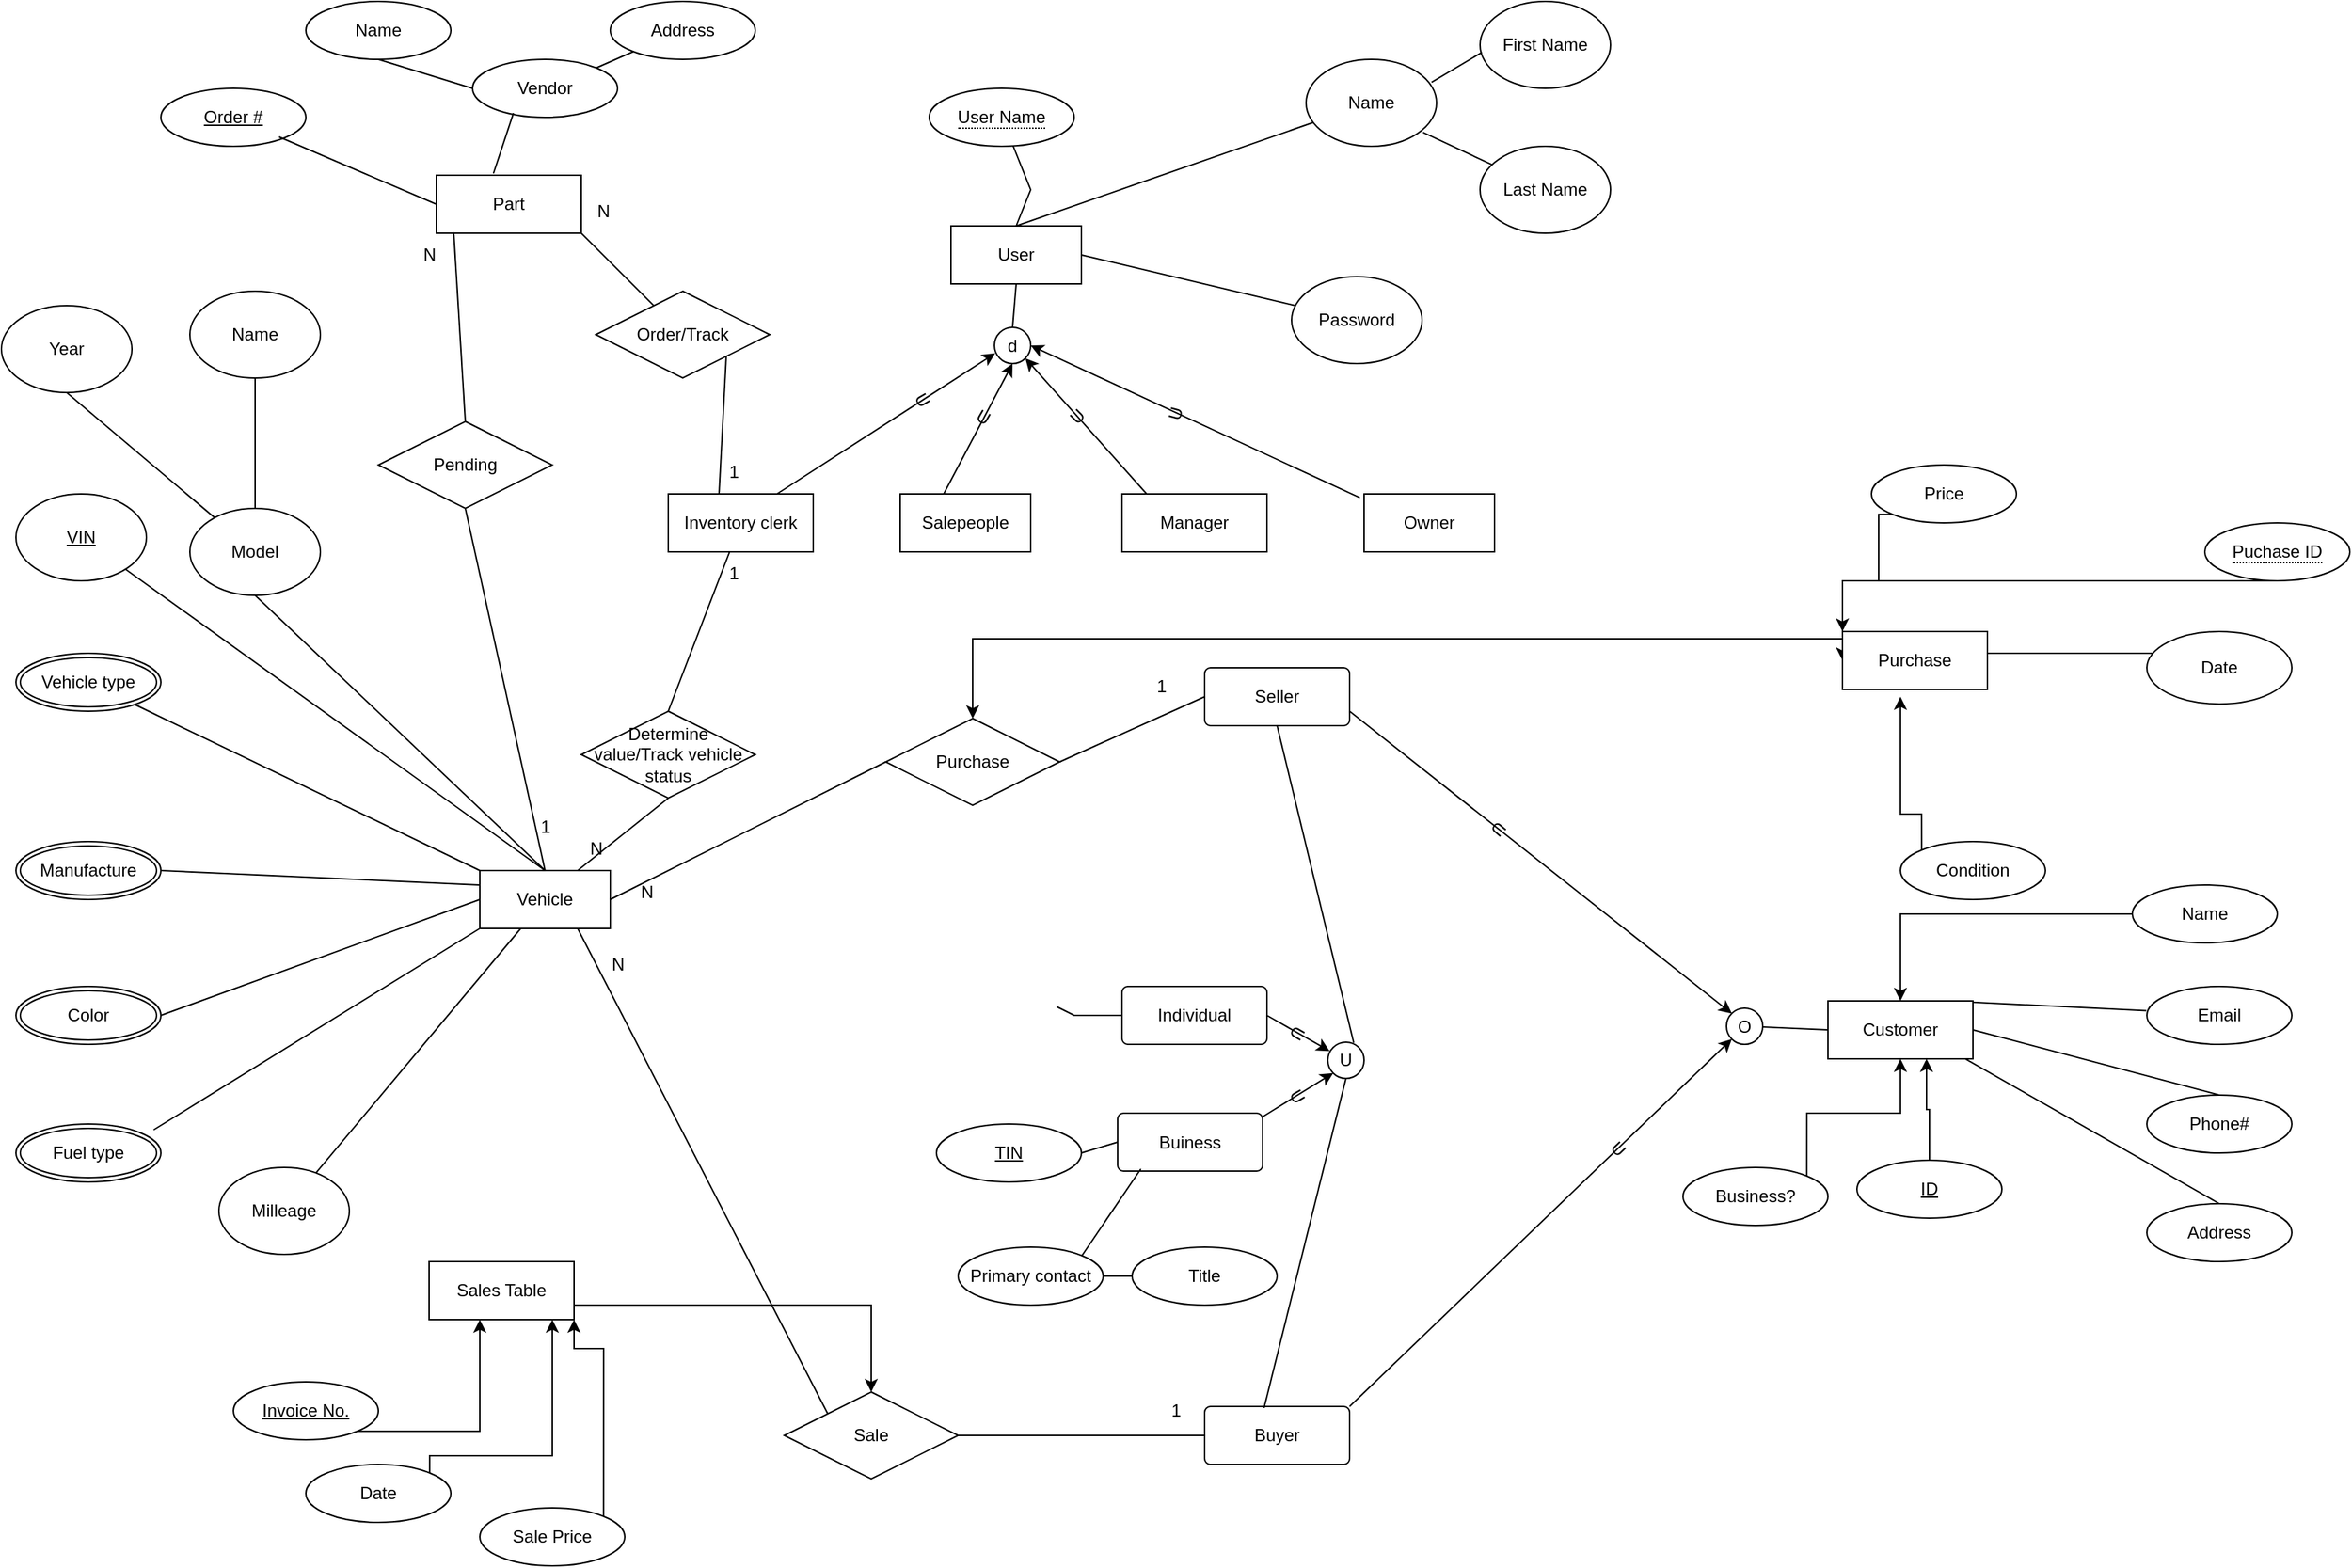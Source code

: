 <mxfile version="21.7.4" type="github">
  <diagram id="R2lEEEUBdFMjLlhIrx00" name="Page-1">
    <mxGraphModel dx="1747" dy="1253" grid="1" gridSize="10" guides="1" tooltips="1" connect="1" arrows="1" fold="1" page="1" pageScale="1" pageWidth="1700" pageHeight="1100" math="0" shadow="0" extFonts="Permanent Marker^https://fonts.googleapis.com/css?family=Permanent+Marker">
      <root>
        <mxCell id="0" />
        <mxCell id="1" parent="0" />
        <mxCell id="HzuES46PHGPT3fyTjoQ7-1" value="&lt;font style=&quot;font-size: 12px;&quot;&gt;User&lt;/font&gt;" style="rounded=0;whiteSpace=wrap;html=1;" parent="1" vertex="1">
          <mxGeometry x="655" y="165" width="90" height="40" as="geometry" />
        </mxCell>
        <mxCell id="HzuES46PHGPT3fyTjoQ7-4" value="" style="endArrow=none;html=1;rounded=0;entryX=0.5;entryY=0;entryDx=0;entryDy=0;exitX=0.072;exitY=0.717;exitDx=0;exitDy=0;exitPerimeter=0;" parent="1" source="HzuES46PHGPT3fyTjoQ7-5" target="HzuES46PHGPT3fyTjoQ7-1" edge="1">
          <mxGeometry width="50" height="50" relative="1" as="geometry">
            <mxPoint x="910" y="110" as="sourcePoint" />
            <mxPoint x="710" y="260" as="targetPoint" />
          </mxGeometry>
        </mxCell>
        <mxCell id="HzuES46PHGPT3fyTjoQ7-5" value="&lt;font style=&quot;font-size: 12px;&quot;&gt;Name&lt;/font&gt;" style="ellipse;whiteSpace=wrap;html=1;" parent="1" vertex="1">
          <mxGeometry x="900" y="50" width="90" height="60" as="geometry" />
        </mxCell>
        <mxCell id="HzuES46PHGPT3fyTjoQ7-6" value="&lt;font style=&quot;font-size: 12px;&quot;&gt;First Name&lt;/font&gt;" style="ellipse;whiteSpace=wrap;html=1;" parent="1" vertex="1">
          <mxGeometry x="1020" y="10" width="90" height="60" as="geometry" />
        </mxCell>
        <mxCell id="HzuES46PHGPT3fyTjoQ7-7" value="&lt;font style=&quot;font-size: 12px;&quot;&gt;Last Name&lt;/font&gt;" style="ellipse;whiteSpace=wrap;html=1;" parent="1" vertex="1">
          <mxGeometry x="1020" y="110" width="90" height="60" as="geometry" />
        </mxCell>
        <mxCell id="HzuES46PHGPT3fyTjoQ7-10" value="" style="endArrow=none;html=1;rounded=0;entryX=0.014;entryY=0.586;entryDx=0;entryDy=0;entryPerimeter=0;exitX=0.962;exitY=0.263;exitDx=0;exitDy=0;exitPerimeter=0;" parent="1" source="HzuES46PHGPT3fyTjoQ7-5" target="HzuES46PHGPT3fyTjoQ7-6" edge="1">
          <mxGeometry width="50" height="50" relative="1" as="geometry">
            <mxPoint x="770" y="180" as="sourcePoint" />
            <mxPoint x="820" y="130" as="targetPoint" />
          </mxGeometry>
        </mxCell>
        <mxCell id="HzuES46PHGPT3fyTjoQ7-11" value="" style="endArrow=none;html=1;rounded=0;exitX=0.897;exitY=0.841;exitDx=0;exitDy=0;exitPerimeter=0;" parent="1" source="HzuES46PHGPT3fyTjoQ7-5" target="HzuES46PHGPT3fyTjoQ7-7" edge="1">
          <mxGeometry width="50" height="50" relative="1" as="geometry">
            <mxPoint x="997" y="76" as="sourcePoint" />
            <mxPoint x="1031" y="55" as="targetPoint" />
          </mxGeometry>
        </mxCell>
        <mxCell id="HzuES46PHGPT3fyTjoQ7-13" value="" style="endArrow=none;html=1;rounded=0;exitX=0.5;exitY=0;exitDx=0;exitDy=0;" parent="1" source="HzuES46PHGPT3fyTjoQ7-1" target="v-jlXUlKIIyLzTd_wpWI-10" edge="1">
          <mxGeometry width="50" height="50" relative="1" as="geometry">
            <mxPoint x="630.5" y="45" as="sourcePoint" />
            <mxPoint x="709.285" y="114.798" as="targetPoint" />
            <Array as="points">
              <mxPoint x="710" y="140" />
            </Array>
          </mxGeometry>
        </mxCell>
        <mxCell id="HzuES46PHGPT3fyTjoQ7-14" value="&lt;font style=&quot;font-size: 12px;&quot;&gt;Password&lt;/font&gt;" style="ellipse;whiteSpace=wrap;html=1;" parent="1" vertex="1">
          <mxGeometry x="890" y="200" width="90" height="60" as="geometry" />
        </mxCell>
        <mxCell id="HzuES46PHGPT3fyTjoQ7-15" value="" style="endArrow=none;html=1;rounded=0;exitX=1;exitY=0.5;exitDx=0;exitDy=0;" parent="1" source="HzuES46PHGPT3fyTjoQ7-1" target="HzuES46PHGPT3fyTjoQ7-14" edge="1">
          <mxGeometry width="50" height="50" relative="1" as="geometry">
            <mxPoint x="740" y="220" as="sourcePoint" />
            <mxPoint x="790" y="175" as="targetPoint" />
          </mxGeometry>
        </mxCell>
        <mxCell id="HzuES46PHGPT3fyTjoQ7-22" value="&lt;font style=&quot;font-size: 12px;&quot;&gt;Salepeople&lt;/font&gt;" style="rounded=0;whiteSpace=wrap;html=1;" parent="1" vertex="1">
          <mxGeometry x="620" y="350" width="90" height="40" as="geometry" />
        </mxCell>
        <mxCell id="HzuES46PHGPT3fyTjoQ7-23" value="Inventory clerk" style="whiteSpace=wrap;html=1;align=center;" parent="1" vertex="1">
          <mxGeometry x="460" y="350" width="100" height="40" as="geometry" />
        </mxCell>
        <mxCell id="HzuES46PHGPT3fyTjoQ7-30" value="U" style="text;html=1;align=center;verticalAlign=middle;resizable=0;points=[];autosize=1;strokeColor=none;fillColor=none;rotation=60;" parent="1" vertex="1">
          <mxGeometry x="620" y="270" width="30" height="30" as="geometry" />
        </mxCell>
        <mxCell id="HzuES46PHGPT3fyTjoQ7-34" value="&lt;font style=&quot;font-size: 12px;&quot;&gt;Owner&lt;/font&gt;" style="rounded=0;whiteSpace=wrap;html=1;" parent="1" vertex="1">
          <mxGeometry x="940" y="350" width="90" height="40" as="geometry" />
        </mxCell>
        <mxCell id="HzuES46PHGPT3fyTjoQ7-35" value="Manager" style="whiteSpace=wrap;html=1;align=center;" parent="1" vertex="1">
          <mxGeometry x="773" y="350" width="100" height="40" as="geometry" />
        </mxCell>
        <mxCell id="HzuES46PHGPT3fyTjoQ7-36" value="U" style="text;html=1;align=center;verticalAlign=middle;resizable=0;points=[];autosize=1;strokeColor=none;fillColor=none;rotation=-45;" parent="1" vertex="1">
          <mxGeometry x="727" y="282" width="30" height="30" as="geometry" />
        </mxCell>
        <mxCell id="HzuES46PHGPT3fyTjoQ7-40" value="U" style="text;html=1;align=center;verticalAlign=middle;resizable=0;points=[];autosize=1;strokeColor=none;fillColor=none;rotation=30;" parent="1" vertex="1">
          <mxGeometry x="662" y="282" width="30" height="30" as="geometry" />
        </mxCell>
        <mxCell id="HzuES46PHGPT3fyTjoQ7-41" value="U" style="text;html=1;align=center;verticalAlign=middle;resizable=0;points=[];autosize=1;strokeColor=none;fillColor=none;rotation=-75;" parent="1" vertex="1">
          <mxGeometry x="795" y="280" width="30" height="30" as="geometry" />
        </mxCell>
        <mxCell id="HzuES46PHGPT3fyTjoQ7-46" value="&lt;font style=&quot;font-size: 12px;&quot;&gt;Vehicle&lt;/font&gt;" style="rounded=0;whiteSpace=wrap;html=1;" parent="1" vertex="1">
          <mxGeometry x="330" y="610" width="90" height="40" as="geometry" />
        </mxCell>
        <mxCell id="HzuES46PHGPT3fyTjoQ7-47" value="" style="endArrow=none;html=1;rounded=0;entryX=0.5;entryY=0;entryDx=0;entryDy=0;exitX=0.5;exitY=1;exitDx=0;exitDy=0;" parent="1" source="HzuES46PHGPT3fyTjoQ7-48" target="HzuES46PHGPT3fyTjoQ7-46" edge="1">
          <mxGeometry width="50" height="50" relative="1" as="geometry">
            <mxPoint x="440" y="560" as="sourcePoint" />
            <mxPoint x="240" y="710" as="targetPoint" />
          </mxGeometry>
        </mxCell>
        <mxCell id="HzuES46PHGPT3fyTjoQ7-48" value="&lt;font style=&quot;font-size: 12px;&quot;&gt;Model&lt;/font&gt;" style="ellipse;whiteSpace=wrap;html=1;" parent="1" vertex="1">
          <mxGeometry x="130" y="360" width="90" height="60" as="geometry" />
        </mxCell>
        <mxCell id="HzuES46PHGPT3fyTjoQ7-49" value="Year" style="ellipse;whiteSpace=wrap;html=1;" parent="1" vertex="1">
          <mxGeometry y="220" width="90" height="60" as="geometry" />
        </mxCell>
        <mxCell id="HzuES46PHGPT3fyTjoQ7-50" value="Name" style="ellipse;whiteSpace=wrap;html=1;" parent="1" vertex="1">
          <mxGeometry x="130" y="210" width="90" height="60" as="geometry" />
        </mxCell>
        <mxCell id="HzuES46PHGPT3fyTjoQ7-51" value="" style="endArrow=none;html=1;rounded=0;entryX=0.5;entryY=1;entryDx=0;entryDy=0;" parent="1" source="HzuES46PHGPT3fyTjoQ7-48" target="HzuES46PHGPT3fyTjoQ7-49" edge="1">
          <mxGeometry width="50" height="50" relative="1" as="geometry">
            <mxPoint x="300" y="630" as="sourcePoint" />
            <mxPoint x="350" y="580" as="targetPoint" />
          </mxGeometry>
        </mxCell>
        <mxCell id="HzuES46PHGPT3fyTjoQ7-52" value="" style="endArrow=none;html=1;rounded=0;exitX=0.5;exitY=0;exitDx=0;exitDy=0;" parent="1" source="HzuES46PHGPT3fyTjoQ7-48" target="HzuES46PHGPT3fyTjoQ7-50" edge="1">
          <mxGeometry width="50" height="50" relative="1" as="geometry">
            <mxPoint x="527" y="526" as="sourcePoint" />
            <mxPoint x="561" y="505" as="targetPoint" />
          </mxGeometry>
        </mxCell>
        <mxCell id="HzuES46PHGPT3fyTjoQ7-53" value="&lt;font style=&quot;font-size: 12px;&quot;&gt;&lt;u style=&quot;&quot;&gt;VIN&lt;/u&gt;&lt;/font&gt;" style="ellipse;whiteSpace=wrap;html=1;" parent="1" vertex="1">
          <mxGeometry x="10" y="350" width="90" height="60" as="geometry" />
        </mxCell>
        <mxCell id="HzuES46PHGPT3fyTjoQ7-54" value="" style="endArrow=none;html=1;rounded=0;exitX=0.5;exitY=0;exitDx=0;exitDy=0;" parent="1" source="HzuES46PHGPT3fyTjoQ7-46" target="HzuES46PHGPT3fyTjoQ7-53" edge="1">
          <mxGeometry width="50" height="50" relative="1" as="geometry">
            <mxPoint x="160.5" y="495" as="sourcePoint" />
            <mxPoint x="210.5" y="450" as="targetPoint" />
          </mxGeometry>
        </mxCell>
        <mxCell id="HzuES46PHGPT3fyTjoQ7-55" value="Milleage" style="ellipse;whiteSpace=wrap;html=1;" parent="1" vertex="1">
          <mxGeometry x="150" y="815" width="90" height="60" as="geometry" />
        </mxCell>
        <mxCell id="HzuES46PHGPT3fyTjoQ7-56" value="" style="endArrow=none;html=1;rounded=0;" parent="1" source="HzuES46PHGPT3fyTjoQ7-46" target="HzuES46PHGPT3fyTjoQ7-55" edge="1">
          <mxGeometry width="50" height="50" relative="1" as="geometry">
            <mxPoint x="270" y="670" as="sourcePoint" />
            <mxPoint x="320" y="625" as="targetPoint" />
          </mxGeometry>
        </mxCell>
        <mxCell id="HzuES46PHGPT3fyTjoQ7-94" value="Vehicle type" style="ellipse;shape=doubleEllipse;margin=3;whiteSpace=wrap;html=1;align=center;" parent="1" vertex="1">
          <mxGeometry x="10" y="460" width="100" height="40" as="geometry" />
        </mxCell>
        <mxCell id="HzuES46PHGPT3fyTjoQ7-95" value="" style="endArrow=none;html=1;rounded=0;exitX=0;exitY=0;exitDx=0;exitDy=0;" parent="1" source="HzuES46PHGPT3fyTjoQ7-46" target="HzuES46PHGPT3fyTjoQ7-94" edge="1">
          <mxGeometry width="50" height="50" relative="1" as="geometry">
            <mxPoint x="160" y="560" as="sourcePoint" />
            <mxPoint x="210" y="510" as="targetPoint" />
          </mxGeometry>
        </mxCell>
        <mxCell id="HzuES46PHGPT3fyTjoQ7-96" value="Manufacture" style="ellipse;shape=doubleEllipse;margin=3;whiteSpace=wrap;html=1;align=center;" parent="1" vertex="1">
          <mxGeometry x="10" y="590" width="100" height="40" as="geometry" />
        </mxCell>
        <mxCell id="HzuES46PHGPT3fyTjoQ7-97" value="" style="endArrow=none;html=1;rounded=0;entryX=0;entryY=0.25;entryDx=0;entryDy=0;exitX=1;exitY=0.5;exitDx=0;exitDy=0;" parent="1" source="HzuES46PHGPT3fyTjoQ7-96" target="HzuES46PHGPT3fyTjoQ7-46" edge="1">
          <mxGeometry width="50" height="50" relative="1" as="geometry">
            <mxPoint x="110" y="620" as="sourcePoint" />
            <mxPoint x="160" y="570" as="targetPoint" />
          </mxGeometry>
        </mxCell>
        <mxCell id="HzuES46PHGPT3fyTjoQ7-98" value="Color" style="ellipse;shape=doubleEllipse;margin=3;whiteSpace=wrap;html=1;align=center;" parent="1" vertex="1">
          <mxGeometry x="10" y="690" width="100" height="40" as="geometry" />
        </mxCell>
        <mxCell id="HzuES46PHGPT3fyTjoQ7-99" value="" style="endArrow=none;html=1;rounded=0;exitX=1;exitY=0.5;exitDx=0;exitDy=0;entryX=0;entryY=0.5;entryDx=0;entryDy=0;" parent="1" source="HzuES46PHGPT3fyTjoQ7-98" target="HzuES46PHGPT3fyTjoQ7-46" edge="1">
          <mxGeometry width="50" height="50" relative="1" as="geometry">
            <mxPoint x="120" y="670" as="sourcePoint" />
            <mxPoint x="170" y="620" as="targetPoint" />
          </mxGeometry>
        </mxCell>
        <mxCell id="HzuES46PHGPT3fyTjoQ7-100" value="Fuel type" style="ellipse;shape=doubleEllipse;margin=3;whiteSpace=wrap;html=1;align=center;" parent="1" vertex="1">
          <mxGeometry x="10" y="785" width="100" height="40" as="geometry" />
        </mxCell>
        <mxCell id="HzuES46PHGPT3fyTjoQ7-101" value="" style="endArrow=none;html=1;rounded=0;exitX=0.95;exitY=0.1;exitDx=0;exitDy=0;exitPerimeter=0;entryX=0;entryY=1;entryDx=0;entryDy=0;" parent="1" source="HzuES46PHGPT3fyTjoQ7-100" target="HzuES46PHGPT3fyTjoQ7-46" edge="1">
          <mxGeometry width="50" height="50" relative="1" as="geometry">
            <mxPoint x="120" y="670" as="sourcePoint" />
            <mxPoint x="170" y="620" as="targetPoint" />
          </mxGeometry>
        </mxCell>
        <mxCell id="HzuES46PHGPT3fyTjoQ7-103" value="Pending" style="shape=rhombus;perimeter=rhombusPerimeter;whiteSpace=wrap;html=1;align=center;" parent="1" vertex="1">
          <mxGeometry x="260" y="300" width="120" height="60" as="geometry" />
        </mxCell>
        <mxCell id="HzuES46PHGPT3fyTjoQ7-104" value="" style="endArrow=none;html=1;rounded=0;exitX=0.5;exitY=0;exitDx=0;exitDy=0;" parent="1" source="HzuES46PHGPT3fyTjoQ7-46" edge="1">
          <mxGeometry width="50" height="50" relative="1" as="geometry">
            <mxPoint x="300" y="670" as="sourcePoint" />
            <mxPoint x="320" y="360" as="targetPoint" />
          </mxGeometry>
        </mxCell>
        <mxCell id="HzuES46PHGPT3fyTjoQ7-110" value="Determine value/Track vehicle status" style="shape=rhombus;perimeter=rhombusPerimeter;whiteSpace=wrap;html=1;align=center;" parent="1" vertex="1">
          <mxGeometry x="400" y="500" width="120" height="60" as="geometry" />
        </mxCell>
        <mxCell id="HzuES46PHGPT3fyTjoQ7-111" value="" style="endArrow=none;html=1;rounded=0;exitX=0.5;exitY=0;exitDx=0;exitDy=0;" parent="1" source="HzuES46PHGPT3fyTjoQ7-110" target="HzuES46PHGPT3fyTjoQ7-23" edge="1">
          <mxGeometry width="50" height="50" relative="1" as="geometry">
            <mxPoint x="420" y="670" as="sourcePoint" />
            <mxPoint x="470" y="620" as="targetPoint" />
          </mxGeometry>
        </mxCell>
        <mxCell id="HzuES46PHGPT3fyTjoQ7-112" value="" style="endArrow=none;html=1;rounded=0;entryX=0.5;entryY=1;entryDx=0;entryDy=0;exitX=0.75;exitY=0;exitDx=0;exitDy=0;" parent="1" source="HzuES46PHGPT3fyTjoQ7-46" target="HzuES46PHGPT3fyTjoQ7-110" edge="1">
          <mxGeometry width="50" height="50" relative="1" as="geometry">
            <mxPoint x="420" y="670" as="sourcePoint" />
            <mxPoint x="470" y="620" as="targetPoint" />
          </mxGeometry>
        </mxCell>
        <mxCell id="HzuES46PHGPT3fyTjoQ7-113" value="Order/Track" style="shape=rhombus;perimeter=rhombusPerimeter;whiteSpace=wrap;html=1;align=center;" parent="1" vertex="1">
          <mxGeometry x="410" y="210" width="120" height="60" as="geometry" />
        </mxCell>
        <mxCell id="HzuES46PHGPT3fyTjoQ7-114" value="" style="endArrow=none;html=1;rounded=0;entryX=0.35;entryY=0.013;entryDx=0;entryDy=0;exitX=1;exitY=1;exitDx=0;exitDy=0;entryPerimeter=0;" parent="1" source="HzuES46PHGPT3fyTjoQ7-113" target="HzuES46PHGPT3fyTjoQ7-23" edge="1">
          <mxGeometry width="50" height="50" relative="1" as="geometry">
            <mxPoint x="420" y="670" as="sourcePoint" />
            <mxPoint x="470" y="620" as="targetPoint" />
          </mxGeometry>
        </mxCell>
        <mxCell id="HzuES46PHGPT3fyTjoQ7-116" value="1" style="text;html=1;align=center;verticalAlign=middle;resizable=0;points=[];autosize=1;strokeColor=none;fillColor=none;" parent="1" vertex="1">
          <mxGeometry x="490" y="390" width="30" height="30" as="geometry" />
        </mxCell>
        <mxCell id="HzuES46PHGPT3fyTjoQ7-118" value="Part" style="whiteSpace=wrap;html=1;align=center;" parent="1" vertex="1">
          <mxGeometry x="300" y="130" width="100" height="40" as="geometry" />
        </mxCell>
        <mxCell id="HzuES46PHGPT3fyTjoQ7-119" value="N" style="text;html=1;align=center;verticalAlign=middle;resizable=0;points=[];autosize=1;strokeColor=none;fillColor=none;" parent="1" vertex="1">
          <mxGeometry x="395" y="580" width="30" height="30" as="geometry" />
        </mxCell>
        <mxCell id="HzuES46PHGPT3fyTjoQ7-120" value="" style="endArrow=none;html=1;rounded=0;exitX=0.5;exitY=0;exitDx=0;exitDy=0;entryX=0.12;entryY=0.986;entryDx=0;entryDy=0;entryPerimeter=0;" parent="1" source="HzuES46PHGPT3fyTjoQ7-103" target="HzuES46PHGPT3fyTjoQ7-118" edge="1">
          <mxGeometry width="50" height="50" relative="1" as="geometry">
            <mxPoint x="380" y="660" as="sourcePoint" />
            <mxPoint x="430" y="610" as="targetPoint" />
          </mxGeometry>
        </mxCell>
        <mxCell id="HzuES46PHGPT3fyTjoQ7-121" value="Order #" style="ellipse;whiteSpace=wrap;html=1;align=center;fontStyle=4;" parent="1" vertex="1">
          <mxGeometry x="110" y="70" width="100" height="40" as="geometry" />
        </mxCell>
        <mxCell id="HzuES46PHGPT3fyTjoQ7-122" value="" style="endArrow=none;html=1;rounded=0;exitX=0.815;exitY=0.838;exitDx=0;exitDy=0;exitPerimeter=0;" parent="1" source="HzuES46PHGPT3fyTjoQ7-121" edge="1">
          <mxGeometry width="50" height="50" relative="1" as="geometry">
            <mxPoint x="380" y="730" as="sourcePoint" />
            <mxPoint x="300" y="150" as="targetPoint" />
          </mxGeometry>
        </mxCell>
        <mxCell id="HzuES46PHGPT3fyTjoQ7-123" value="" style="endArrow=none;html=1;rounded=0;exitX=1;exitY=1;exitDx=0;exitDy=0;" parent="1" source="HzuES46PHGPT3fyTjoQ7-118" target="HzuES46PHGPT3fyTjoQ7-113" edge="1">
          <mxGeometry width="50" height="50" relative="1" as="geometry">
            <mxPoint x="380" y="590" as="sourcePoint" />
            <mxPoint x="430" y="540" as="targetPoint" />
          </mxGeometry>
        </mxCell>
        <mxCell id="HzuES46PHGPT3fyTjoQ7-124" value="1" style="text;html=1;align=center;verticalAlign=middle;resizable=0;points=[];autosize=1;strokeColor=none;fillColor=none;" parent="1" vertex="1">
          <mxGeometry x="490" y="320" width="30" height="30" as="geometry" />
        </mxCell>
        <mxCell id="HzuES46PHGPT3fyTjoQ7-126" value="Vendor" style="ellipse;whiteSpace=wrap;html=1;align=center;" parent="1" vertex="1">
          <mxGeometry x="325" y="50" width="100" height="40" as="geometry" />
        </mxCell>
        <mxCell id="HzuES46PHGPT3fyTjoQ7-131" value="" style="endArrow=none;html=1;rounded=0;entryX=0.282;entryY=0.927;entryDx=0;entryDy=0;entryPerimeter=0;exitX=0.394;exitY=-0.031;exitDx=0;exitDy=0;exitPerimeter=0;" parent="1" source="HzuES46PHGPT3fyTjoQ7-118" target="HzuES46PHGPT3fyTjoQ7-126" edge="1">
          <mxGeometry width="50" height="50" relative="1" as="geometry">
            <mxPoint x="370" y="900" as="sourcePoint" />
            <mxPoint x="420" y="850" as="targetPoint" />
          </mxGeometry>
        </mxCell>
        <mxCell id="HzuES46PHGPT3fyTjoQ7-132" value="Name" style="ellipse;whiteSpace=wrap;html=1;align=center;" parent="1" vertex="1">
          <mxGeometry x="210" y="10" width="100" height="40" as="geometry" />
        </mxCell>
        <mxCell id="HzuES46PHGPT3fyTjoQ7-133" value="Address" style="ellipse;whiteSpace=wrap;html=1;align=center;" parent="1" vertex="1">
          <mxGeometry x="420" y="10" width="100" height="40" as="geometry" />
        </mxCell>
        <mxCell id="HzuES46PHGPT3fyTjoQ7-134" value="" style="endArrow=none;html=1;rounded=0;entryX=0;entryY=0.5;entryDx=0;entryDy=0;exitX=0.5;exitY=1;exitDx=0;exitDy=0;" parent="1" source="HzuES46PHGPT3fyTjoQ7-132" target="HzuES46PHGPT3fyTjoQ7-126" edge="1">
          <mxGeometry width="50" height="50" relative="1" as="geometry">
            <mxPoint x="350" y="1060" as="sourcePoint" />
            <mxPoint x="400" y="1010" as="targetPoint" />
          </mxGeometry>
        </mxCell>
        <mxCell id="HzuES46PHGPT3fyTjoQ7-135" value="" style="endArrow=none;html=1;rounded=0;entryX=1;entryY=0;entryDx=0;entryDy=0;" parent="1" source="HzuES46PHGPT3fyTjoQ7-133" target="HzuES46PHGPT3fyTjoQ7-126" edge="1">
          <mxGeometry width="50" height="50" relative="1" as="geometry">
            <mxPoint x="380" y="1060" as="sourcePoint" />
            <mxPoint x="430" y="1010" as="targetPoint" />
          </mxGeometry>
        </mxCell>
        <mxCell id="HzuES46PHGPT3fyTjoQ7-136" value="1" style="text;html=1;align=center;verticalAlign=middle;resizable=0;points=[];autosize=1;strokeColor=none;fillColor=none;" parent="1" vertex="1">
          <mxGeometry x="360" y="565" width="30" height="30" as="geometry" />
        </mxCell>
        <mxCell id="HzuES46PHGPT3fyTjoQ7-137" value="N" style="text;html=1;align=center;verticalAlign=middle;resizable=0;points=[];autosize=1;strokeColor=none;fillColor=none;" parent="1" vertex="1">
          <mxGeometry x="280" y="170" width="30" height="30" as="geometry" />
        </mxCell>
        <mxCell id="HzuES46PHGPT3fyTjoQ7-140" value="" style="endArrow=none;html=1;rounded=0;entryX=0.942;entryY=0.992;entryDx=0;entryDy=0;exitX=0.5;exitY=0;exitDx=0;exitDy=0;entryPerimeter=0;" parent="1" source="HzuES46PHGPT3fyTjoQ7-141" target="HzuES46PHGPT3fyTjoQ7-151" edge="1">
          <mxGeometry width="50" height="50" relative="1" as="geometry">
            <mxPoint x="1250" y="660" as="sourcePoint" />
            <mxPoint x="840" y="940" as="targetPoint" />
          </mxGeometry>
        </mxCell>
        <mxCell id="HzuES46PHGPT3fyTjoQ7-141" value="Address" style="ellipse;whiteSpace=wrap;html=1;align=center;" parent="1" vertex="1">
          <mxGeometry x="1480" y="840" width="100" height="40" as="geometry" />
        </mxCell>
        <mxCell id="HzuES46PHGPT3fyTjoQ7-142" value="Phone#" style="ellipse;whiteSpace=wrap;html=1;align=center;" parent="1" vertex="1">
          <mxGeometry x="1480" y="765" width="100" height="40" as="geometry" />
        </mxCell>
        <mxCell id="HzuES46PHGPT3fyTjoQ7-143" value="Email" style="ellipse;whiteSpace=wrap;html=1;align=center;" parent="1" vertex="1">
          <mxGeometry x="1480" y="690" width="100" height="40" as="geometry" />
        </mxCell>
        <mxCell id="HzuES46PHGPT3fyTjoQ7-144" value="" style="endArrow=none;html=1;rounded=0;exitX=0.5;exitY=0;exitDx=0;exitDy=0;entryX=1;entryY=0.5;entryDx=0;entryDy=0;" parent="1" source="HzuES46PHGPT3fyTjoQ7-142" target="HzuES46PHGPT3fyTjoQ7-151" edge="1">
          <mxGeometry width="50" height="50" relative="1" as="geometry">
            <mxPoint x="1350" y="660" as="sourcePoint" />
            <mxPoint x="890" y="940" as="targetPoint" />
          </mxGeometry>
        </mxCell>
        <mxCell id="HzuES46PHGPT3fyTjoQ7-145" value="" style="endArrow=none;html=1;rounded=0;exitX=0.917;exitY=0.013;exitDx=0;exitDy=0;entryX=-0.004;entryY=0.418;entryDx=0;entryDy=0;entryPerimeter=0;exitPerimeter=0;" parent="1" source="HzuES46PHGPT3fyTjoQ7-151" target="HzuES46PHGPT3fyTjoQ7-143" edge="1">
          <mxGeometry width="50" height="50" relative="1" as="geometry">
            <mxPoint x="940" y="940" as="sourcePoint" />
            <mxPoint x="1470" y="600" as="targetPoint" />
          </mxGeometry>
        </mxCell>
        <mxCell id="HzuES46PHGPT3fyTjoQ7-146" value="N" style="text;html=1;align=center;verticalAlign=middle;resizable=0;points=[];autosize=1;strokeColor=none;fillColor=none;" parent="1" vertex="1">
          <mxGeometry x="400" y="140" width="30" height="30" as="geometry" />
        </mxCell>
        <mxCell id="HzuES46PHGPT3fyTjoQ7-149" value="" style="endArrow=none;html=1;rounded=0;" parent="1" target="HzuES46PHGPT3fyTjoQ7-148" edge="1">
          <mxGeometry width="50" height="50" relative="1" as="geometry">
            <mxPoint x="1259.998" y="720" as="sourcePoint" />
            <mxPoint x="1207.75" y="660" as="targetPoint" />
          </mxGeometry>
        </mxCell>
        <mxCell id="HzuES46PHGPT3fyTjoQ7-148" value="O" style="ellipse;whiteSpace=wrap;html=1;aspect=fixed;" parent="1" vertex="1">
          <mxGeometry x="1190" y="705" width="25" height="25" as="geometry" />
        </mxCell>
        <mxCell id="HzuES46PHGPT3fyTjoQ7-150" value="Buyer" style="rounded=1;arcSize=10;whiteSpace=wrap;html=1;align=center;" parent="1" vertex="1">
          <mxGeometry x="830" y="980" width="100" height="40" as="geometry" />
        </mxCell>
        <mxCell id="HzuES46PHGPT3fyTjoQ7-151" value="Customer" style="whiteSpace=wrap;html=1;align=center;" parent="1" vertex="1">
          <mxGeometry x="1260" y="700" width="100" height="40" as="geometry" />
        </mxCell>
        <mxCell id="HzuES46PHGPT3fyTjoQ7-152" value="Seller" style="rounded=1;arcSize=10;whiteSpace=wrap;html=1;align=center;" parent="1" vertex="1">
          <mxGeometry x="830" y="470" width="100" height="40" as="geometry" />
        </mxCell>
        <mxCell id="HzuES46PHGPT3fyTjoQ7-154" value="Individual" style="rounded=1;arcSize=10;whiteSpace=wrap;html=1;align=center;" parent="1" vertex="1">
          <mxGeometry x="773" y="690" width="100" height="40" as="geometry" />
        </mxCell>
        <mxCell id="HzuES46PHGPT3fyTjoQ7-155" value="Buiness" style="rounded=1;arcSize=10;whiteSpace=wrap;html=1;align=center;" parent="1" vertex="1">
          <mxGeometry x="770" y="777.5" width="100" height="40" as="geometry" />
        </mxCell>
        <mxCell id="HzuES46PHGPT3fyTjoQ7-157" value="U" style="ellipse;whiteSpace=wrap;html=1;aspect=fixed;" parent="1" vertex="1">
          <mxGeometry x="915" y="728.5" width="25" height="25" as="geometry" />
        </mxCell>
        <mxCell id="HzuES46PHGPT3fyTjoQ7-160" value="" style="endArrow=none;html=1;rounded=0;entryX=0.5;entryY=1;entryDx=0;entryDy=0;exitX=0.714;exitY=0.017;exitDx=0;exitDy=0;exitPerimeter=0;" parent="1" source="HzuES46PHGPT3fyTjoQ7-157" target="HzuES46PHGPT3fyTjoQ7-152" edge="1">
          <mxGeometry width="50" height="50" relative="1" as="geometry">
            <mxPoint x="870" y="640" as="sourcePoint" />
            <mxPoint x="920" y="590" as="targetPoint" />
          </mxGeometry>
        </mxCell>
        <mxCell id="HzuES46PHGPT3fyTjoQ7-161" value="" style="endArrow=none;html=1;rounded=0;entryX=0.5;entryY=1;entryDx=0;entryDy=0;exitX=0.41;exitY=0.025;exitDx=0;exitDy=0;exitPerimeter=0;" parent="1" source="HzuES46PHGPT3fyTjoQ7-150" target="HzuES46PHGPT3fyTjoQ7-157" edge="1">
          <mxGeometry width="50" height="50" relative="1" as="geometry">
            <mxPoint x="900" y="790" as="sourcePoint" />
            <mxPoint x="950" y="740" as="targetPoint" />
          </mxGeometry>
        </mxCell>
        <mxCell id="HzuES46PHGPT3fyTjoQ7-162" value="Primary contact" style="ellipse;whiteSpace=wrap;html=1;align=center;" parent="1" vertex="1">
          <mxGeometry x="660" y="870" width="100" height="40" as="geometry" />
        </mxCell>
        <mxCell id="HzuES46PHGPT3fyTjoQ7-163" value="&lt;u&gt;TIN&lt;/u&gt;" style="ellipse;whiteSpace=wrap;html=1;align=center;" parent="1" vertex="1">
          <mxGeometry x="645" y="785" width="100" height="40" as="geometry" />
        </mxCell>
        <mxCell id="HzuES46PHGPT3fyTjoQ7-164" value="Title" style="ellipse;whiteSpace=wrap;html=1;align=center;" parent="1" vertex="1">
          <mxGeometry x="780" y="870" width="100" height="40" as="geometry" />
        </mxCell>
        <mxCell id="HzuES46PHGPT3fyTjoQ7-165" value="" style="endArrow=none;html=1;rounded=0;entryX=0;entryY=0.5;entryDx=0;entryDy=0;exitX=1;exitY=0.5;exitDx=0;exitDy=0;" parent="1" source="HzuES46PHGPT3fyTjoQ7-163" target="HzuES46PHGPT3fyTjoQ7-155" edge="1">
          <mxGeometry width="50" height="50" relative="1" as="geometry">
            <mxPoint x="700" y="780" as="sourcePoint" />
            <mxPoint x="750" y="730" as="targetPoint" />
          </mxGeometry>
        </mxCell>
        <mxCell id="HzuES46PHGPT3fyTjoQ7-166" value="" style="endArrow=none;html=1;rounded=0;entryX=0.16;entryY=0.963;entryDx=0;entryDy=0;entryPerimeter=0;exitX=1;exitY=0;exitDx=0;exitDy=0;" parent="1" source="HzuES46PHGPT3fyTjoQ7-162" target="HzuES46PHGPT3fyTjoQ7-155" edge="1">
          <mxGeometry width="50" height="50" relative="1" as="geometry">
            <mxPoint x="710" y="890" as="sourcePoint" />
            <mxPoint x="760" y="840" as="targetPoint" />
          </mxGeometry>
        </mxCell>
        <mxCell id="HzuES46PHGPT3fyTjoQ7-167" value="" style="endArrow=none;html=1;rounded=0;exitX=0;exitY=0.5;exitDx=0;exitDy=0;entryX=1;entryY=0.5;entryDx=0;entryDy=0;" parent="1" source="HzuES46PHGPT3fyTjoQ7-164" target="HzuES46PHGPT3fyTjoQ7-162" edge="1">
          <mxGeometry width="50" height="50" relative="1" as="geometry">
            <mxPoint x="720" y="980" as="sourcePoint" />
            <mxPoint x="770" y="930" as="targetPoint" />
          </mxGeometry>
        </mxCell>
        <mxCell id="HzuES46PHGPT3fyTjoQ7-170" value="" style="endArrow=none;html=1;rounded=0;entryX=0;entryY=0.5;entryDx=0;entryDy=0;exitX=0.98;exitY=0.35;exitDx=0;exitDy=0;exitPerimeter=0;" parent="1" target="HzuES46PHGPT3fyTjoQ7-154" edge="1">
          <mxGeometry width="50" height="50" relative="1" as="geometry">
            <mxPoint x="728" y="704" as="sourcePoint" />
            <mxPoint x="790" y="640" as="targetPoint" />
            <Array as="points">
              <mxPoint x="740" y="710" />
            </Array>
          </mxGeometry>
        </mxCell>
        <mxCell id="HzuES46PHGPT3fyTjoQ7-171" value="U" style="text;html=1;align=center;verticalAlign=middle;resizable=0;points=[];autosize=1;strokeColor=none;fillColor=none;rotation=120;" parent="1" vertex="1">
          <mxGeometry x="879" y="707" width="30" height="30" as="geometry" />
        </mxCell>
        <mxCell id="HzuES46PHGPT3fyTjoQ7-173" value="U" style="text;html=1;align=center;verticalAlign=middle;resizable=0;points=[];autosize=1;strokeColor=none;fillColor=none;rotation=60;" parent="1" vertex="1">
          <mxGeometry x="879" y="750.5" width="30" height="30" as="geometry" />
        </mxCell>
        <mxCell id="HzuES46PHGPT3fyTjoQ7-174" value="U" style="text;html=1;align=center;verticalAlign=middle;resizable=0;points=[];autosize=1;strokeColor=none;fillColor=none;rotation=46;" parent="1" vertex="1">
          <mxGeometry x="1100" y="787" width="30" height="30" as="geometry" />
        </mxCell>
        <mxCell id="HzuES46PHGPT3fyTjoQ7-175" value="U" style="text;html=1;align=center;verticalAlign=middle;resizable=0;points=[];autosize=1;strokeColor=none;fillColor=none;rotation=130;" parent="1" vertex="1">
          <mxGeometry x="1018" y="566" width="30" height="30" as="geometry" />
        </mxCell>
        <mxCell id="v-jlXUlKIIyLzTd_wpWI-2" style="edgeStyle=orthogonalEdgeStyle;rounded=0;orthogonalLoop=1;jettySize=auto;html=1;exitX=0;exitY=0.5;exitDx=0;exitDy=0;entryX=0.5;entryY=1;entryDx=0;entryDy=0;" edge="1" parent="1" source="v-jlXUlKIIyLzTd_wpWI-21" target="v-jlXUlKIIyLzTd_wpWI-1">
          <mxGeometry relative="1" as="geometry">
            <Array as="points">
              <mxPoint x="1270" y="460" />
            </Array>
          </mxGeometry>
        </mxCell>
        <mxCell id="HzuES46PHGPT3fyTjoQ7-177" value="Purchase" style="shape=rhombus;perimeter=rhombusPerimeter;whiteSpace=wrap;html=1;align=center;" parent="1" vertex="1">
          <mxGeometry x="610" y="505" width="120" height="60" as="geometry" />
        </mxCell>
        <mxCell id="HzuES46PHGPT3fyTjoQ7-178" value="" style="endArrow=none;html=1;rounded=0;exitX=1;exitY=0.5;exitDx=0;exitDy=0;entryX=0;entryY=0.5;entryDx=0;entryDy=0;" parent="1" source="HzuES46PHGPT3fyTjoQ7-177" target="HzuES46PHGPT3fyTjoQ7-152" edge="1">
          <mxGeometry width="50" height="50" relative="1" as="geometry">
            <mxPoint x="800" y="580" as="sourcePoint" />
            <mxPoint x="850" y="530" as="targetPoint" />
          </mxGeometry>
        </mxCell>
        <mxCell id="HzuES46PHGPT3fyTjoQ7-179" value="" style="endArrow=none;html=1;rounded=0;exitX=1;exitY=0.5;exitDx=0;exitDy=0;entryX=0;entryY=0.5;entryDx=0;entryDy=0;" parent="1" source="HzuES46PHGPT3fyTjoQ7-46" target="HzuES46PHGPT3fyTjoQ7-177" edge="1">
          <mxGeometry width="50" height="50" relative="1" as="geometry">
            <mxPoint x="530" y="650" as="sourcePoint" />
            <mxPoint x="580" y="600" as="targetPoint" />
          </mxGeometry>
        </mxCell>
        <mxCell id="HzuES46PHGPT3fyTjoQ7-180" value="Sale" style="shape=rhombus;perimeter=rhombusPerimeter;whiteSpace=wrap;html=1;align=center;" parent="1" vertex="1">
          <mxGeometry x="540" y="970" width="120" height="60" as="geometry" />
        </mxCell>
        <mxCell id="HzuES46PHGPT3fyTjoQ7-181" value="" style="endArrow=none;html=1;rounded=0;entryX=0.75;entryY=1;entryDx=0;entryDy=0;exitX=0;exitY=0;exitDx=0;exitDy=0;" parent="1" source="HzuES46PHGPT3fyTjoQ7-180" target="HzuES46PHGPT3fyTjoQ7-46" edge="1">
          <mxGeometry width="50" height="50" relative="1" as="geometry">
            <mxPoint x="490" y="920" as="sourcePoint" />
            <mxPoint x="540" y="870" as="targetPoint" />
          </mxGeometry>
        </mxCell>
        <mxCell id="HzuES46PHGPT3fyTjoQ7-182" value="" style="endArrow=none;html=1;rounded=0;entryX=0;entryY=0.5;entryDx=0;entryDy=0;exitX=1;exitY=0.5;exitDx=0;exitDy=0;" parent="1" source="HzuES46PHGPT3fyTjoQ7-180" target="HzuES46PHGPT3fyTjoQ7-150" edge="1">
          <mxGeometry width="50" height="50" relative="1" as="geometry">
            <mxPoint x="730" y="1040" as="sourcePoint" />
            <mxPoint x="780" y="990" as="targetPoint" />
          </mxGeometry>
        </mxCell>
        <mxCell id="HzuES46PHGPT3fyTjoQ7-183" value="N" style="text;html=1;align=center;verticalAlign=middle;resizable=0;points=[];autosize=1;strokeColor=none;fillColor=none;" parent="1" vertex="1">
          <mxGeometry x="410" y="660" width="30" height="30" as="geometry" />
        </mxCell>
        <mxCell id="HzuES46PHGPT3fyTjoQ7-184" value="N" style="text;html=1;align=center;verticalAlign=middle;resizable=0;points=[];autosize=1;strokeColor=none;fillColor=none;" parent="1" vertex="1">
          <mxGeometry x="430" y="610" width="30" height="30" as="geometry" />
        </mxCell>
        <mxCell id="HzuES46PHGPT3fyTjoQ7-185" value="1" style="text;html=1;align=center;verticalAlign=middle;resizable=0;points=[];autosize=1;strokeColor=none;fillColor=none;" parent="1" vertex="1">
          <mxGeometry x="795" y="968" width="30" height="30" as="geometry" />
        </mxCell>
        <mxCell id="HzuES46PHGPT3fyTjoQ7-186" value="1" style="text;html=1;align=center;verticalAlign=middle;resizable=0;points=[];autosize=1;strokeColor=none;fillColor=none;" parent="1" vertex="1">
          <mxGeometry x="785" y="468" width="30" height="30" as="geometry" />
        </mxCell>
        <mxCell id="HzuES46PHGPT3fyTjoQ7-187" value="" style="endArrow=classic;html=1;rounded=0;entryX=0;entryY=1;entryDx=0;entryDy=0;exitX=1;exitY=0;exitDx=0;exitDy=0;" parent="1" source="HzuES46PHGPT3fyTjoQ7-150" target="HzuES46PHGPT3fyTjoQ7-148" edge="1">
          <mxGeometry width="50" height="50" relative="1" as="geometry">
            <mxPoint x="670" y="520" as="sourcePoint" />
            <mxPoint x="720" y="470" as="targetPoint" />
          </mxGeometry>
        </mxCell>
        <mxCell id="HzuES46PHGPT3fyTjoQ7-188" value="" style="endArrow=classic;html=1;rounded=0;entryX=0;entryY=0;entryDx=0;entryDy=0;exitX=1;exitY=0.75;exitDx=0;exitDy=0;" parent="1" source="HzuES46PHGPT3fyTjoQ7-152" target="HzuES46PHGPT3fyTjoQ7-148" edge="1">
          <mxGeometry width="50" height="50" relative="1" as="geometry">
            <mxPoint x="840" y="670" as="sourcePoint" />
            <mxPoint x="890" y="620" as="targetPoint" />
          </mxGeometry>
        </mxCell>
        <mxCell id="HzuES46PHGPT3fyTjoQ7-189" value="" style="endArrow=classic;html=1;rounded=0;entryX=0.049;entryY=0.245;entryDx=0;entryDy=0;entryPerimeter=0;exitX=1;exitY=0.5;exitDx=0;exitDy=0;" parent="1" source="HzuES46PHGPT3fyTjoQ7-154" target="HzuES46PHGPT3fyTjoQ7-157" edge="1">
          <mxGeometry width="50" height="50" relative="1" as="geometry">
            <mxPoint x="870" y="760" as="sourcePoint" />
            <mxPoint x="920" y="710" as="targetPoint" />
          </mxGeometry>
        </mxCell>
        <mxCell id="HzuES46PHGPT3fyTjoQ7-190" value="" style="endArrow=classic;html=1;rounded=0;entryX=0;entryY=1;entryDx=0;entryDy=0;" parent="1" target="HzuES46PHGPT3fyTjoQ7-157" edge="1">
          <mxGeometry width="50" height="50" relative="1" as="geometry">
            <mxPoint x="870" y="780" as="sourcePoint" />
            <mxPoint x="930" y="760" as="targetPoint" />
          </mxGeometry>
        </mxCell>
        <mxCell id="HzuES46PHGPT3fyTjoQ7-191" value="" style="endArrow=classic;html=1;rounded=0;exitX=0.75;exitY=0;exitDx=0;exitDy=0;entryX=0.02;entryY=0.717;entryDx=0;entryDy=0;entryPerimeter=0;" parent="1" source="HzuES46PHGPT3fyTjoQ7-23" target="HzuES46PHGPT3fyTjoQ7-193" edge="1">
          <mxGeometry width="50" height="50" relative="1" as="geometry">
            <mxPoint x="620" y="340" as="sourcePoint" />
            <mxPoint x="670" y="290" as="targetPoint" />
          </mxGeometry>
        </mxCell>
        <mxCell id="HzuES46PHGPT3fyTjoQ7-193" value="d" style="ellipse;whiteSpace=wrap;html=1;aspect=fixed;" parent="1" vertex="1">
          <mxGeometry x="685" y="235" width="25" height="25" as="geometry" />
        </mxCell>
        <mxCell id="HzuES46PHGPT3fyTjoQ7-195" value="" style="endArrow=none;html=1;rounded=0;entryX=0.5;entryY=1;entryDx=0;entryDy=0;exitX=0.5;exitY=0;exitDx=0;exitDy=0;" parent="1" source="HzuES46PHGPT3fyTjoQ7-193" target="HzuES46PHGPT3fyTjoQ7-1" edge="1">
          <mxGeometry width="50" height="50" relative="1" as="geometry">
            <mxPoint x="660" y="250" as="sourcePoint" />
            <mxPoint x="710" y="200" as="targetPoint" />
          </mxGeometry>
        </mxCell>
        <mxCell id="HzuES46PHGPT3fyTjoQ7-196" value="" style="endArrow=classic;html=1;rounded=0;entryX=0.5;entryY=1;entryDx=0;entryDy=0;" parent="1" target="HzuES46PHGPT3fyTjoQ7-193" edge="1">
          <mxGeometry width="50" height="50" relative="1" as="geometry">
            <mxPoint x="650" y="350" as="sourcePoint" />
            <mxPoint x="700" y="300" as="targetPoint" />
          </mxGeometry>
        </mxCell>
        <mxCell id="HzuES46PHGPT3fyTjoQ7-197" value="" style="endArrow=classic;html=1;rounded=0;entryX=1;entryY=1;entryDx=0;entryDy=0;" parent="1" target="HzuES46PHGPT3fyTjoQ7-193" edge="1">
          <mxGeometry width="50" height="50" relative="1" as="geometry">
            <mxPoint x="790" y="350" as="sourcePoint" />
            <mxPoint x="840" y="300" as="targetPoint" />
          </mxGeometry>
        </mxCell>
        <mxCell id="HzuES46PHGPT3fyTjoQ7-201" value="" style="endArrow=classic;html=1;rounded=0;entryX=1;entryY=0.5;entryDx=0;entryDy=0;exitX=-0.033;exitY=0.065;exitDx=0;exitDy=0;exitPerimeter=0;" parent="1" source="HzuES46PHGPT3fyTjoQ7-34" target="HzuES46PHGPT3fyTjoQ7-193" edge="1">
          <mxGeometry width="50" height="50" relative="1" as="geometry">
            <mxPoint x="740" y="340" as="sourcePoint" />
            <mxPoint x="790" y="290" as="targetPoint" />
          </mxGeometry>
        </mxCell>
        <mxCell id="v-jlXUlKIIyLzTd_wpWI-1" value="Date" style="ellipse;whiteSpace=wrap;html=1;align=center;" vertex="1" parent="1">
          <mxGeometry x="1480" y="445" width="100" height="50" as="geometry" />
        </mxCell>
        <mxCell id="v-jlXUlKIIyLzTd_wpWI-4" style="edgeStyle=orthogonalEdgeStyle;rounded=0;orthogonalLoop=1;jettySize=auto;html=1;exitX=0.5;exitY=1;exitDx=0;exitDy=0;entryX=0;entryY=0;entryDx=0;entryDy=0;" edge="1" parent="1" source="v-jlXUlKIIyLzTd_wpWI-3" target="v-jlXUlKIIyLzTd_wpWI-21">
          <mxGeometry relative="1" as="geometry">
            <Array as="points">
              <mxPoint x="1270" y="410" />
            </Array>
          </mxGeometry>
        </mxCell>
        <mxCell id="v-jlXUlKIIyLzTd_wpWI-3" value="&lt;span style=&quot;border-bottom: 1px dotted&quot;&gt;Puchase ID&lt;/span&gt;" style="ellipse;whiteSpace=wrap;html=1;align=center;" vertex="1" parent="1">
          <mxGeometry x="1520" y="370" width="100" height="40" as="geometry" />
        </mxCell>
        <mxCell id="v-jlXUlKIIyLzTd_wpWI-9" style="edgeStyle=orthogonalEdgeStyle;rounded=0;orthogonalLoop=1;jettySize=auto;html=1;exitX=0;exitY=1;exitDx=0;exitDy=0;entryX=0;entryY=0.5;entryDx=0;entryDy=0;" edge="1" parent="1" source="v-jlXUlKIIyLzTd_wpWI-5" target="v-jlXUlKIIyLzTd_wpWI-21">
          <mxGeometry relative="1" as="geometry">
            <Array as="points">
              <mxPoint x="1295" y="410" />
              <mxPoint x="1270" y="410" />
            </Array>
          </mxGeometry>
        </mxCell>
        <mxCell id="v-jlXUlKIIyLzTd_wpWI-5" value="Price" style="ellipse;whiteSpace=wrap;html=1;align=center;" vertex="1" parent="1">
          <mxGeometry x="1290" y="330" width="100" height="40" as="geometry" />
        </mxCell>
        <mxCell id="v-jlXUlKIIyLzTd_wpWI-8" style="edgeStyle=orthogonalEdgeStyle;rounded=0;orthogonalLoop=1;jettySize=auto;html=1;exitX=0;exitY=0;exitDx=0;exitDy=0;" edge="1" parent="1" source="v-jlXUlKIIyLzTd_wpWI-7">
          <mxGeometry relative="1" as="geometry">
            <mxPoint x="1310" y="490" as="targetPoint" />
            <Array as="points">
              <mxPoint x="1325" y="571" />
              <mxPoint x="1310" y="571" />
            </Array>
          </mxGeometry>
        </mxCell>
        <mxCell id="v-jlXUlKIIyLzTd_wpWI-7" value="Condition" style="ellipse;whiteSpace=wrap;html=1;align=center;" vertex="1" parent="1">
          <mxGeometry x="1310" y="590" width="100" height="40" as="geometry" />
        </mxCell>
        <mxCell id="v-jlXUlKIIyLzTd_wpWI-10" value="&lt;span style=&quot;border-bottom: 1px dotted&quot;&gt;User Name&lt;/span&gt;" style="ellipse;whiteSpace=wrap;html=1;align=center;" vertex="1" parent="1">
          <mxGeometry x="640" y="70" width="100" height="40" as="geometry" />
        </mxCell>
        <mxCell id="v-jlXUlKIIyLzTd_wpWI-15" style="edgeStyle=orthogonalEdgeStyle;rounded=0;orthogonalLoop=1;jettySize=auto;html=1;exitX=1;exitY=1;exitDx=0;exitDy=0;" edge="1" parent="1" source="v-jlXUlKIIyLzTd_wpWI-11" target="v-jlXUlKIIyLzTd_wpWI-19">
          <mxGeometry relative="1" as="geometry">
            <Array as="points">
              <mxPoint x="295" y="1014" />
              <mxPoint x="380" y="1014" />
            </Array>
          </mxGeometry>
        </mxCell>
        <mxCell id="v-jlXUlKIIyLzTd_wpWI-11" value="Date" style="ellipse;whiteSpace=wrap;html=1;align=center;" vertex="1" parent="1">
          <mxGeometry x="210" y="1020" width="100" height="40" as="geometry" />
        </mxCell>
        <mxCell id="v-jlXUlKIIyLzTd_wpWI-14" style="edgeStyle=orthogonalEdgeStyle;rounded=0;orthogonalLoop=1;jettySize=auto;html=1;exitX=1;exitY=1;exitDx=0;exitDy=0;entryX=0.35;entryY=1;entryDx=0;entryDy=0;entryPerimeter=0;" edge="1" parent="1" source="v-jlXUlKIIyLzTd_wpWI-13" target="v-jlXUlKIIyLzTd_wpWI-19">
          <mxGeometry relative="1" as="geometry" />
        </mxCell>
        <mxCell id="v-jlXUlKIIyLzTd_wpWI-13" value="Invoice No." style="ellipse;whiteSpace=wrap;html=1;align=center;fontStyle=4;" vertex="1" parent="1">
          <mxGeometry x="160" y="963" width="100" height="40" as="geometry" />
        </mxCell>
        <mxCell id="v-jlXUlKIIyLzTd_wpWI-17" style="edgeStyle=orthogonalEdgeStyle;rounded=0;orthogonalLoop=1;jettySize=auto;html=1;exitX=1;exitY=0;exitDx=0;exitDy=0;entryX=1;entryY=1;entryDx=0;entryDy=0;" edge="1" parent="1" source="v-jlXUlKIIyLzTd_wpWI-16" target="v-jlXUlKIIyLzTd_wpWI-19">
          <mxGeometry relative="1" as="geometry">
            <Array as="points">
              <mxPoint x="415" y="940" />
              <mxPoint x="395" y="940" />
            </Array>
          </mxGeometry>
        </mxCell>
        <mxCell id="v-jlXUlKIIyLzTd_wpWI-16" value="Sale Price" style="ellipse;whiteSpace=wrap;html=1;align=center;" vertex="1" parent="1">
          <mxGeometry x="330" y="1050" width="100" height="40" as="geometry" />
        </mxCell>
        <mxCell id="v-jlXUlKIIyLzTd_wpWI-20" style="edgeStyle=orthogonalEdgeStyle;rounded=0;orthogonalLoop=1;jettySize=auto;html=1;exitX=1;exitY=0.75;exitDx=0;exitDy=0;" edge="1" parent="1" source="v-jlXUlKIIyLzTd_wpWI-19" target="HzuES46PHGPT3fyTjoQ7-180">
          <mxGeometry relative="1" as="geometry" />
        </mxCell>
        <mxCell id="v-jlXUlKIIyLzTd_wpWI-19" value="Sales Table" style="whiteSpace=wrap;html=1;align=center;" vertex="1" parent="1">
          <mxGeometry x="295" y="880" width="100" height="40" as="geometry" />
        </mxCell>
        <mxCell id="v-jlXUlKIIyLzTd_wpWI-22" style="edgeStyle=orthogonalEdgeStyle;rounded=0;orthogonalLoop=1;jettySize=auto;html=1;exitX=0.25;exitY=1;exitDx=0;exitDy=0;entryX=0.5;entryY=0;entryDx=0;entryDy=0;" edge="1" parent="1" source="v-jlXUlKIIyLzTd_wpWI-21" target="HzuES46PHGPT3fyTjoQ7-177">
          <mxGeometry relative="1" as="geometry">
            <Array as="points">
              <mxPoint x="1295" y="450" />
              <mxPoint x="670" y="450" />
            </Array>
          </mxGeometry>
        </mxCell>
        <mxCell id="v-jlXUlKIIyLzTd_wpWI-21" value="Purchase" style="whiteSpace=wrap;html=1;align=center;" vertex="1" parent="1">
          <mxGeometry x="1270" y="445" width="100" height="40" as="geometry" />
        </mxCell>
        <mxCell id="v-jlXUlKIIyLzTd_wpWI-24" style="edgeStyle=orthogonalEdgeStyle;rounded=0;orthogonalLoop=1;jettySize=auto;html=1;exitX=0.5;exitY=0;exitDx=0;exitDy=0;entryX=0.68;entryY=1;entryDx=0;entryDy=0;entryPerimeter=0;exitPerimeter=0;" edge="1" parent="1" source="v-jlXUlKIIyLzTd_wpWI-27" target="HzuES46PHGPT3fyTjoQ7-151">
          <mxGeometry relative="1" as="geometry">
            <mxPoint x="1330" y="805" as="sourcePoint" />
          </mxGeometry>
        </mxCell>
        <mxCell id="v-jlXUlKIIyLzTd_wpWI-27" value="ID" style="ellipse;whiteSpace=wrap;html=1;align=center;fontStyle=4;" vertex="1" parent="1">
          <mxGeometry x="1280" y="810" width="100" height="40" as="geometry" />
        </mxCell>
        <mxCell id="v-jlXUlKIIyLzTd_wpWI-30" style="edgeStyle=orthogonalEdgeStyle;rounded=0;orthogonalLoop=1;jettySize=auto;html=1;exitX=0;exitY=0.5;exitDx=0;exitDy=0;entryX=0.5;entryY=0;entryDx=0;entryDy=0;" edge="1" parent="1" source="v-jlXUlKIIyLzTd_wpWI-29" target="HzuES46PHGPT3fyTjoQ7-151">
          <mxGeometry relative="1" as="geometry" />
        </mxCell>
        <mxCell id="v-jlXUlKIIyLzTd_wpWI-29" value="Name" style="ellipse;whiteSpace=wrap;html=1;align=center;" vertex="1" parent="1">
          <mxGeometry x="1470" y="620" width="100" height="40" as="geometry" />
        </mxCell>
        <mxCell id="v-jlXUlKIIyLzTd_wpWI-32" style="edgeStyle=orthogonalEdgeStyle;rounded=0;orthogonalLoop=1;jettySize=auto;html=1;exitX=1;exitY=0;exitDx=0;exitDy=0;" edge="1" parent="1" source="v-jlXUlKIIyLzTd_wpWI-31" target="HzuES46PHGPT3fyTjoQ7-151">
          <mxGeometry relative="1" as="geometry" />
        </mxCell>
        <mxCell id="v-jlXUlKIIyLzTd_wpWI-31" value="Business?" style="ellipse;whiteSpace=wrap;html=1;align=center;" vertex="1" parent="1">
          <mxGeometry x="1160" y="815" width="100" height="40" as="geometry" />
        </mxCell>
      </root>
    </mxGraphModel>
  </diagram>
</mxfile>
